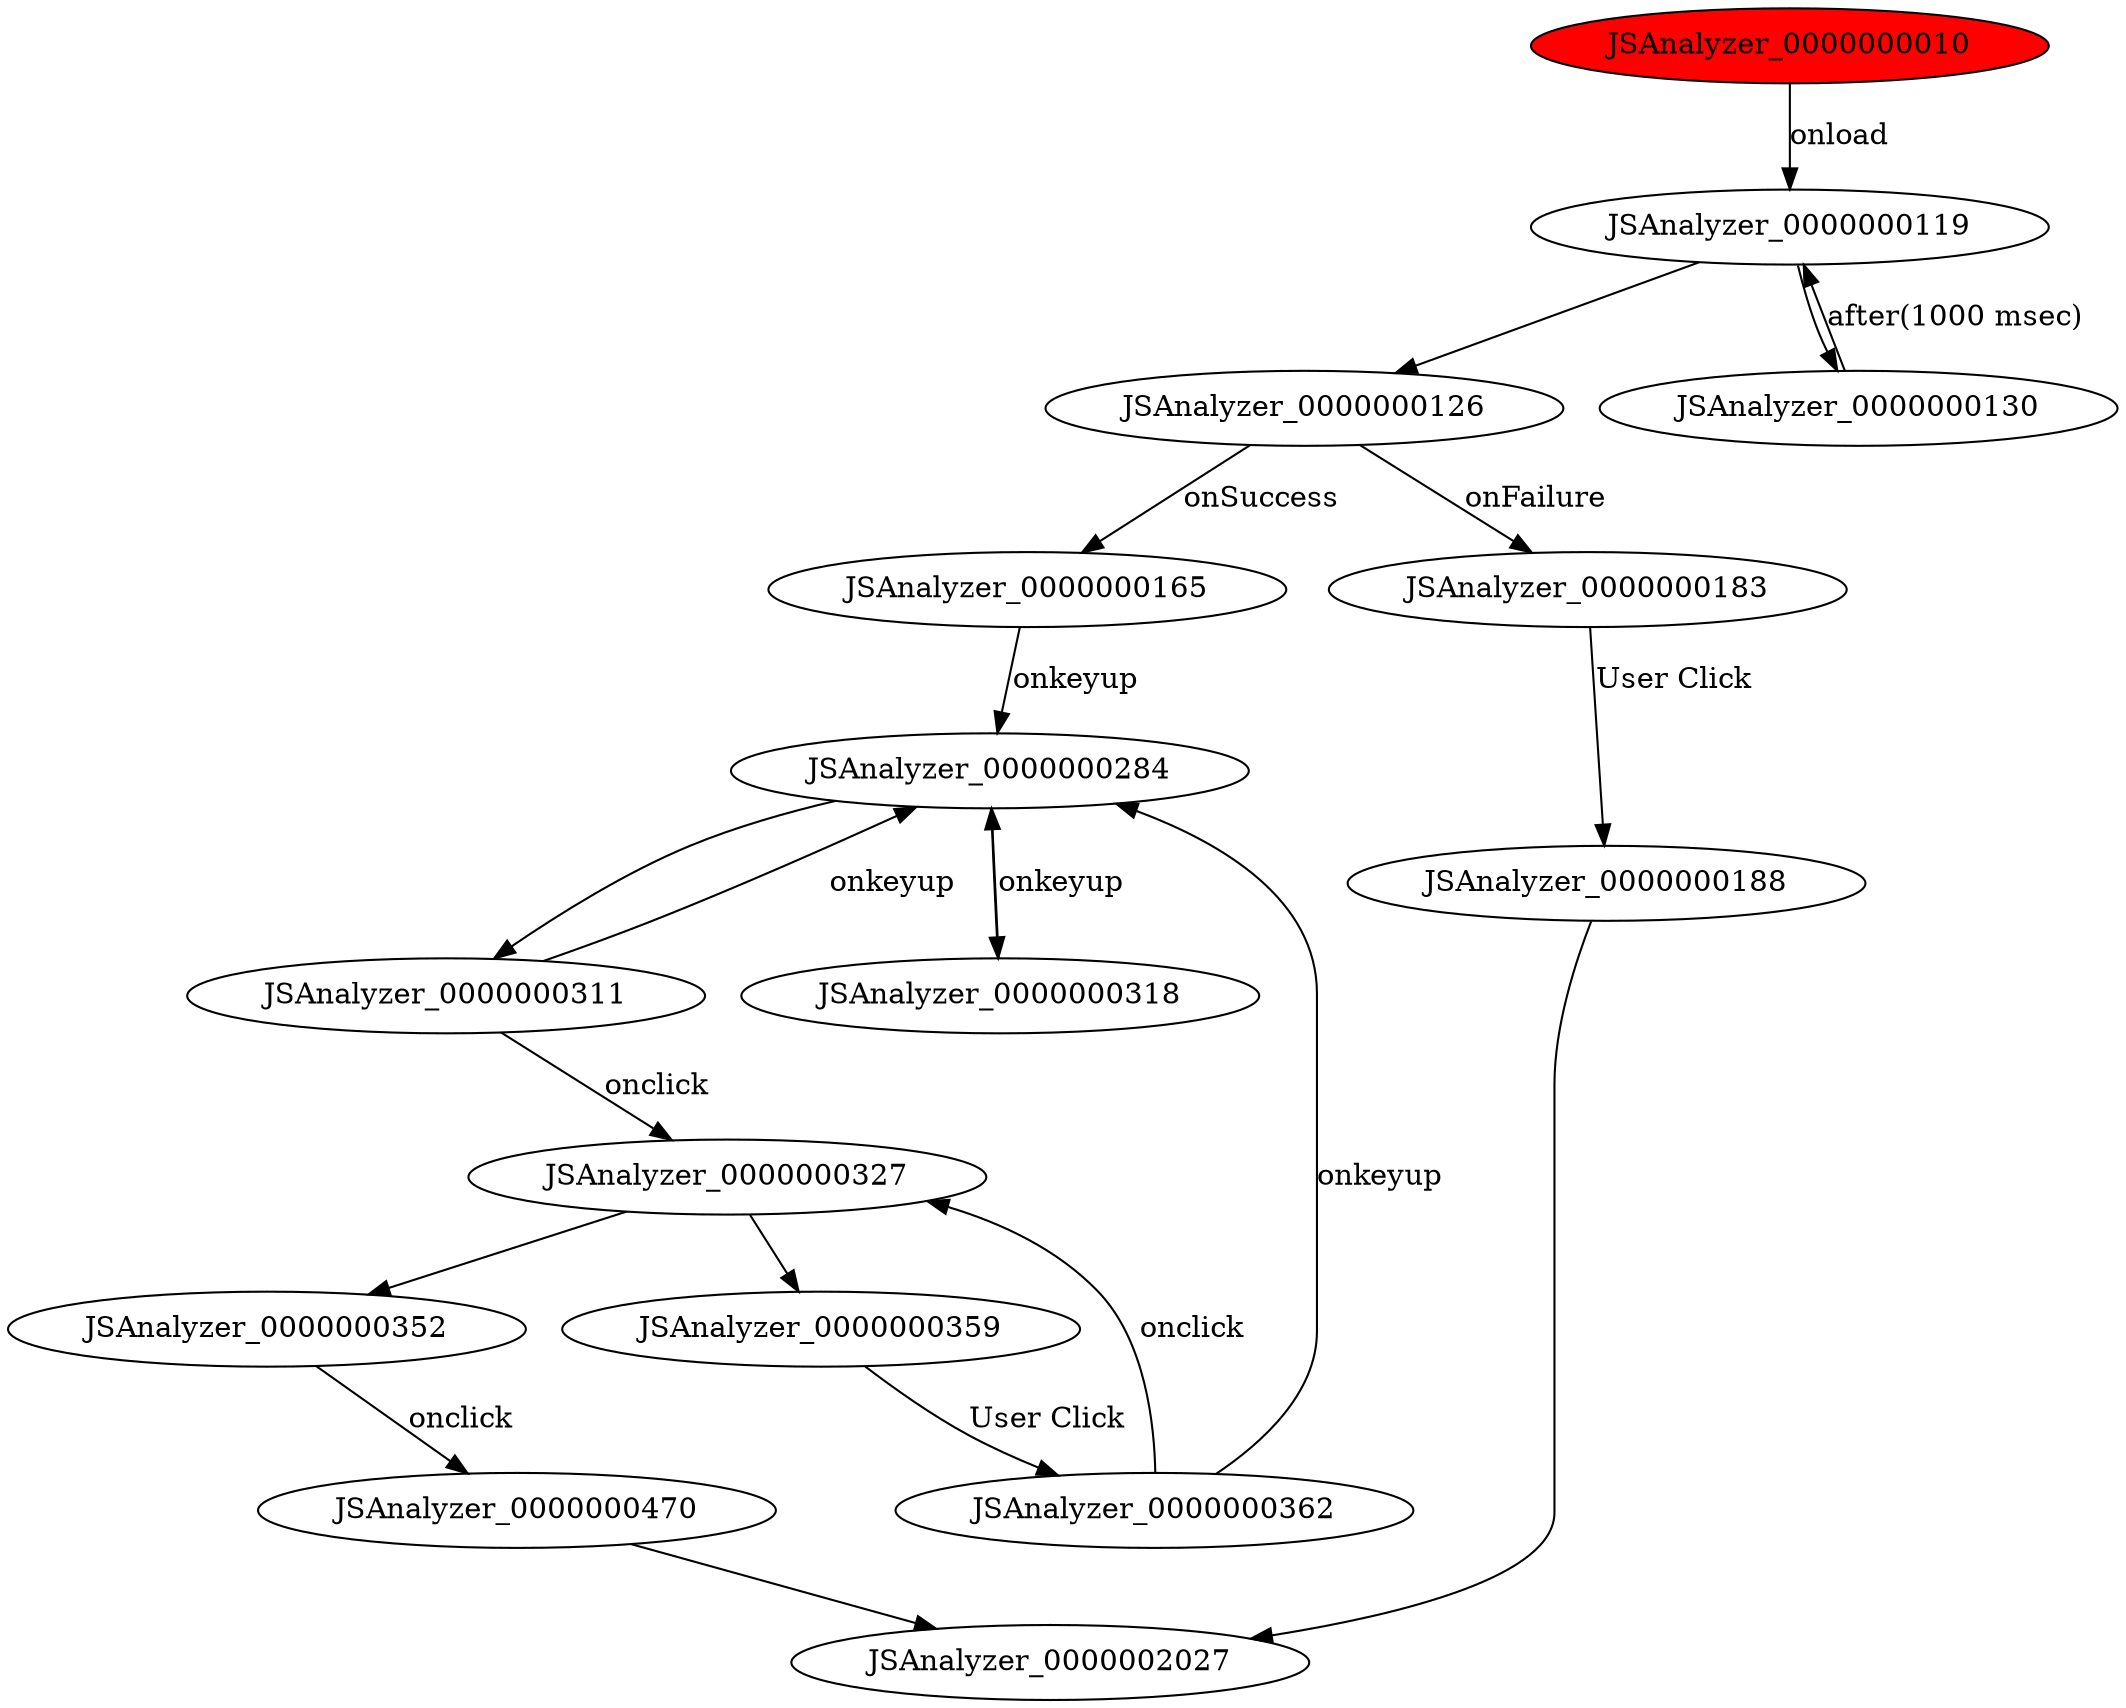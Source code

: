 digraph FSM {
JSAnalyzer_0000000010 [style=filled,fillcolor=red];
JSAnalyzer_0000000119 [];
JSAnalyzer_0000000126 [];
JSAnalyzer_0000000130 [];
JSAnalyzer_0000000165 [];
JSAnalyzer_0000000183 [];
JSAnalyzer_0000000284 [];
JSAnalyzer_0000000311 [];
JSAnalyzer_0000000318 [];
JSAnalyzer_0000000327 [];
JSAnalyzer_0000000352 [];
JSAnalyzer_0000000359 [];
JSAnalyzer_0000000470 [];
JSAnalyzer_0000000188 [];
JSAnalyzer_0000000362 [];
JSAnalyzer_0000000119 -> JSAnalyzer_0000000126 []
JSAnalyzer_0000000119 -> JSAnalyzer_0000000130 []
JSAnalyzer_0000000284 -> JSAnalyzer_0000000311 []
JSAnalyzer_0000000284 -> JSAnalyzer_0000000318 []
JSAnalyzer_0000000327 -> JSAnalyzer_0000000352 []
JSAnalyzer_0000000327 -> JSAnalyzer_0000000359 []
JSAnalyzer_0000000010 -> JSAnalyzer_0000000119 [label="onload"]
JSAnalyzer_0000000126 -> JSAnalyzer_0000000165 [label="onSuccess"]
JSAnalyzer_0000000126 -> JSAnalyzer_0000000183 [label="onFailure"]
JSAnalyzer_0000000130 -> JSAnalyzer_0000000119 [label="after(1000 msec)"]
JSAnalyzer_0000000165 -> JSAnalyzer_0000000284 [label="onkeyup"]
JSAnalyzer_0000000183 -> JSAnalyzer_0000000188 [label="User Click"]
JSAnalyzer_0000000311 -> JSAnalyzer_0000000284 [label="onkeyup"]
JSAnalyzer_0000000311 -> JSAnalyzer_0000000327 [label="onclick"]
JSAnalyzer_0000000318 -> JSAnalyzer_0000000284 [label="onkeyup"]
JSAnalyzer_0000000352 -> JSAnalyzer_0000000470 [label="onclick"]
JSAnalyzer_0000000359 -> JSAnalyzer_0000000362 [label="User Click"]
JSAnalyzer_0000000362 -> JSAnalyzer_0000000284 [label="onkeyup"]
JSAnalyzer_0000000362 -> JSAnalyzer_0000000327 [label="onclick"]
JSAnalyzer_0000000470 -> JSAnalyzer_0000002027 []
JSAnalyzer_0000000188 -> JSAnalyzer_0000002027 []
}
